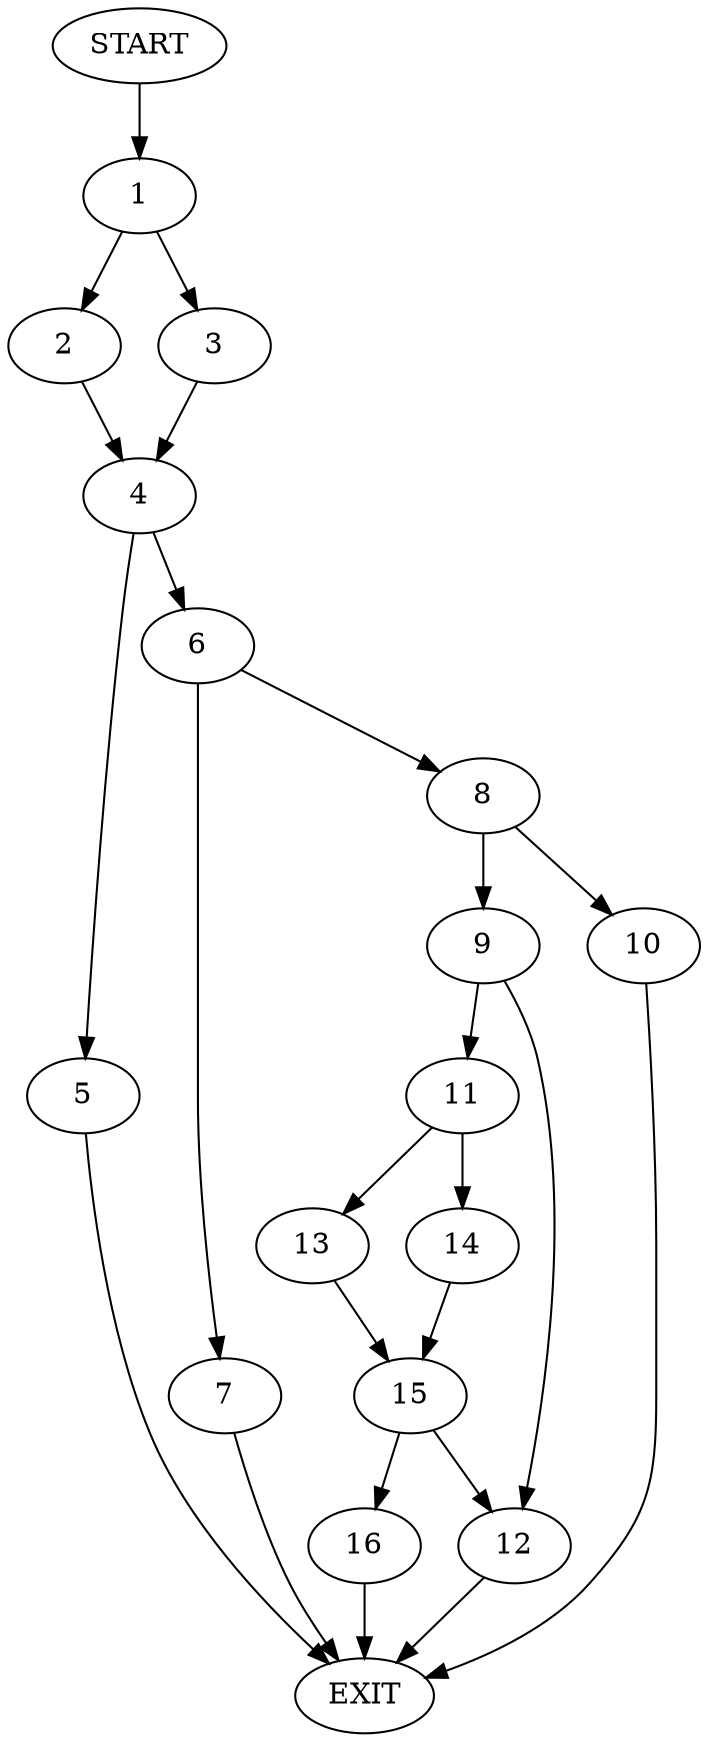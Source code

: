 digraph {
0 [label="START"]
17 [label="EXIT"]
0 -> 1
1 -> 2
1 -> 3
3 -> 4
2 -> 4
4 -> 5
4 -> 6
6 -> 7
6 -> 8
5 -> 17
8 -> 9
8 -> 10
7 -> 17
10 -> 17
9 -> 11
9 -> 12
12 -> 17
11 -> 13
11 -> 14
13 -> 15
14 -> 15
15 -> 16
15 -> 12
16 -> 17
}

